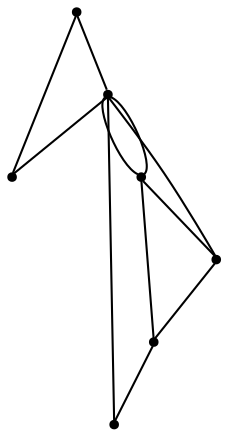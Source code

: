 graph {
  node [shape=point,comment="{\"directed\":false,\"doi\":\"10.1007/3-540-45848-4_12\",\"figure\":\"2 (1)\"}"]

  v0 [pos="1184.958267211914,2783.9701697939918"]
  v1 [pos="1158.9583079020183,2886.720312209356"]
  v2 [pos="1070.3333695729575,2776.345098586309"]
  v3 [pos="989.4583543141684,2631.720261346726"]
  v4 [pos="1074.9583085378013,2681.470271519252"]
  v5 [pos="973.0833212534587,2867.220342726934"]
  v6 [pos="967.8333441416423,2740.7201494489395"]

  v0 -- v1 [id="-1",pos="1184.958267211914,2783.9701697939918 1158.9583079020183,2886.720312209356 1158.9583079020183,2886.720312209356 1158.9583079020183,2886.720312209356"]
  v0 -- v2 [id="-2",pos="1184.958267211914,2783.9701697939918 1070.3333695729575,2776.345098586309 1070.3333695729575,2776.345098586309 1070.3333695729575,2776.345098586309"]
  v2 -- v5 [id="-8",pos="1070.3333695729575,2776.345098586309 1056.4083099365234,2780.2910214378717 1056.4083099365234,2780.2910214378717 1056.4083099365234,2780.2910214378717 1054.4499715169272,2781.316157749721 1054.4499715169272,2781.316157749721 1054.4499715169272,2781.316157749721 1052.0291646321616,2782.6202755882623 1052.0291646321616,2782.6202755882623 1052.0291646321616,2782.6202755882623 1049.2333094278972,2784.1118222191217 1049.2333094278972,2784.1118222191217 1049.2333094278972,2784.1118222191217 1046.066665649414,2785.79105195545 1046.066665649414,2785.79105195545 1046.066665649414,2785.79105195545 1042.8082784016929,2787.5577654157364 1042.8082784016929,2787.5577654157364 1042.8082784016929,2787.5577654157364 1039.4541422526042,2789.3285478864395 1039.4541422526042,2789.3285478864395 1039.4541422526042,2789.3285478864395 1036.099942525228,2791.1911374046686 1036.099942525228,2791.1911374046686 1036.099942525228,2791.1911374046686 1032.9332987467449,2793.0534726097467 1032.9332987467449,2793.0534726097467 1032.9332987467449,2793.0534726097467 1029.8582712809246,2794.824509393601 1029.8582712809246,2794.824509393601 1029.8582712809246,2794.824509393601 1026.9707997639975,2796.503484816778 1026.9707997639975,2796.503484816778 1026.9707997639975,2796.503484816778 1024.2666244506836,2798.1786455426895 1024.2666244506836,2798.1786455426895 1024.2666244506836,2798.1786455426895 1021.7541376749675,2799.670192173549 1021.7541376749675,2799.670192173549 1021.7541376749675,2799.670192173549 1019.5166269938152,2801.253545851934 1019.5166269938152,2801.253545851934 1019.5166269938152,2801.253545851934 1017.3749923706056,2802.7450924827936 1017.3749923706056,2802.7450924827936 1017.3749923706056,2802.7450924827936 1015.3249740600587,2804.1410173688614 1015.3249740600587,2804.1410173688614 1015.3249740600587,2804.1410173688614 1013.4624481201173,2805.6328183128717 1013.4624481201173,2805.6328183128717 1013.4624481201173,2805.6328183128717 1011.6916656494142,2807.0284888857886 1011.6916656494142,2807.0284888857886 1011.6916656494142,2807.0284888857886 1009.9208196004232,2808.520289829799 1009.9208196004232,2808.520289829799 1009.9208196004232,2808.520289829799 1008.3374659220378,2810.0118364606583 1008.3374659220378,2810.0118364606583 1008.3374659220378,2810.0118364606583 1006.6624959309896,2811.499314081101 1006.6624959309896,2811.499314081101 1006.6624959309896,2811.499314081101 1005.0791422526042,2813.0826677594864 1005.0791422526042,2813.0826677594864 1005.0791422526042,2813.0826677594864 1003.4957885742189,2814.7618974958145 1003.4957885742189,2814.7618974958145 1003.4957885742189,2814.7618974958145 1002.0041147867839,2816.5326799665177 1002.0041147867839,2816.5326799665177 1002.0041147867839,2816.5326799665177 1000.4208246866863,2818.2993934268043 1000.4208246866863,2818.2993934268043 1000.4208246866863,2818.2993934268043 998.8374710083009,2820.349411737351 998.8374710083009,2820.349411737351 998.8374710083009,2820.349411737351 997.1583048502605,2822.4953061058404 997.1583048502605,2822.4953061058404 997.1583048502605,2822.4953061058404 995.4833348592123,2824.8202369326636 995.4833348592123,2824.8202369326636 995.4833348592123,2824.8202369326636 993.7124888102214,2827.245112827846 993.7124888102214,2827.245112827846 993.7124888102214,2827.245112827846 991.84996287028,2829.945155552455 991.84996287028,2829.945155552455 991.84996287028,2829.945155552455 989.8916244506837,2832.8326270693824 989.8916244506837,2832.8326270693824 989.8916244506837,2832.8326270693824 987.9374821980795,2835.815974644252 987.9374821980795,2835.815974644252 987.9374821980795,2835.815974644252 985.9791437784831,2838.891129266648 985.9791437784831,2838.891129266648 985.9791437784831,2838.891129266648 983.9291254679363,2841.961960565476 983.9291254679363,2841.961960565476 983.9291254679363,2841.961960565476 981.9749832153321,2845.036860874721 981.9749832153321,2845.036860874721 981.9749832153321,2845.036860874721 980.2041371663412,2847.924332391648 980.2041371663412,2847.924332391648 980.2041371663412,2847.924332391648 978.5291671752931,2850.5328223818824 978.5291671752931,2850.5328223818824 978.5291671752931,2850.5328223818824 977.1291097005209,2852.7702694847467 977.1291097005209,2852.7702694847467 977.1291097005209,2852.7702694847467 973.0833212534587,2867.220342726934 973.0833212534587,2867.220342726934 973.0833212534587,2867.220342726934"]
  v3 -- v4 [id="-9",pos="989.4583543141684,2631.720261346726 1074.9583085378013,2681.470271519252 1074.9583085378013,2681.470271519252 1074.9583085378013,2681.470271519252"]
  v3 -- v5 [id="-15",pos="989.4583543141684,2631.720261346726 976.4791488647462,2636.9242713564918 976.4791488647462,2636.9242713564918 976.4791488647462,2636.9242713564918 975.1749674479167,2638.2283891950333 975.1749674479167,2638.2283891950333 975.1749674479167,2638.2283891950333 973.3124415079753,2639.8117428734186 973.3124415079753,2639.8117428734186 973.3124415079753,2639.8117428734186 971.1666107177736,2641.8617611839654 971.1666107177736,2641.8617611839654 971.1666107177736,2641.8617611839654 968.6541239420574,2644.282568068731 968.6541239420574,2644.282568068731 968.6541239420574,2644.282568068731 965.7666524251302,2646.9826107933404 965.7666524251302,2646.9826107933404 965.7666524251302,2646.9826107933404 962.6916249593099,2650.0577654157364 962.6916249593099,2650.0577654157364 962.6916249593099,2650.0577654157364 959.3374888102214,2653.224218459356 959.3374888102214,2653.224218459356 959.3374888102214,2653.224218459356 955.9832890828451,2656.578608921596 955.9832890828451,2656.578608921596 955.9832890828451,2656.578608921596 952.537473042806,2660.120173863002 952.537473042806,2660.120173863002 952.537473042806,2660.120173863002 949.091657002767,2663.5658627464654 949.091657002767,2663.5658627464654 949.091657002767,2663.5658627464654 942.5708134969076,2670.457749139695 942.5708134969076,2670.457749139695 942.5708134969076,2670.457749139695 939.4957860310873,2673.8118852887833 939.4957860310873,2673.8118852887833 939.4957860310873,2673.8118852887833 936.6083145141603,2677.074214390346 936.6083145141603,2677.074214390346 936.6083145141603,2677.074214390346 933.9999516805013,2680.2409217471168 933.9999516805013,2680.2409217471168 933.9999516805013,2680.2409217471168 931.4832687377931,2683.3160763695123 931.4832687377931,2683.3160763695123 931.4832687377931,2683.3160763695123 929.2458216349285,2686.2035478864395 929.2458216349285,2686.2035478864395 929.2458216349285,2686.2035478864395 927.104123433431,2689.0910194033668 927.104123433431,2689.0910194033668 927.104123433431,2689.0910194033668 925.2415974934896,2691.791062127976 925.2415974934896,2691.791062127976 925.2415974934896,2691.791062127976 923.5666275024415,2694.495173863002 923.5666275024415,2694.495173863002 923.5666275024415,2694.495173863002 922.0749537150066,2697.1034095400855 922.0749537150066,2697.1034095400855 922.0749537150066,2697.1034095400855 920.7707722981771,2699.616023472377 920.7707722981771,2699.616023472377 920.7707722981771,2699.616023472377 919.6499506632488,2702.1327064150855 919.6499506632488,2702.1327064150855 919.6499506632488,2702.1327064150855 918.6291376749675,2704.6493893577936 918.6291376749675,2704.6493893577936 918.6291376749675,2704.6493893577936 917.7874883015951,2707.161748976934 917.7874883015951,2707.161748976934 917.7874883015951,2707.161748976934 917.1374638875326,2709.6784319196427 917.1374638875326,2709.6784319196427 917.1374638875326,2709.6784319196427 916.5791193644206,2712.195114862351 916.5791193644206,2712.195114862351 916.5791193644206,2712.195114862351 916.0207748413087,2714.8951575869605 916.0207748413087,2714.8951575869605 916.0207748413087,2714.8951575869605 915.6457901000978,2717.6910763695123 915.6457901000978,2717.6910763695123 915.6457901000978,2717.6910763695123 915.2749379475912,2723.4660194033668 915.2749379475912,2723.4660194033668 915.2749379475912,2723.4660194033668 915.2749379475912,2726.4493669782364 915.2749379475912,2726.4493669782364 915.2749379475912,2726.4493669782364 915.3666178385417,2729.4283912295386 915.3666178385417,2729.4283912295386 915.3666178385417,2729.4283912295386 915.9249623616537,2735.76180594308 915.9249623616537,2735.76180594308 915.9249623616537,2735.76180594308 916.3916269938152,2739.0243893577936 916.3916269938152,2739.0243893577936 916.3916269938152,2739.0243893577936 916.9499715169271,2742.2826494489395 916.9499715169271,2742.2826494489395 916.9499715169271,2742.2826494489395 917.5083160400392,2745.636785598028 917.5083160400392,2745.636785598028 917.5083160400392,2745.636785598028 918.999989827474,2752.345057896205 918.999989827474,2752.345057896205 918.999989827474,2752.345057896205 919.933319091797,2755.79100109282 919.933319091797,2755.79100109282 919.933319091797,2755.79100109282 920.8624521891277,2759.1451372419083 920.8624521891277,2759.1451372419083 920.8624521891277,2759.1451372419083 921.8874613444011,2762.591080438523 921.8874613444011,2762.591080438523 921.8874613444011,2762.591080438523 922.9124704996746,2765.9452165876114 922.9124704996746,2765.9452165876114 922.9124704996746,2765.9452165876114 925.1499811808269,2772.466060093471 925.1499811808269,2772.466060093471 925.1499811808269,2772.466060093471 926.3582865397136,2775.7283891950333 926.3582865397136,2775.7283891950333 926.3582865397136,2775.7283891950333 927.5707880655925,2778.8035438174293 927.5707880655925,2778.8035438174293 927.5707880655925,2778.8035438174293 928.6874771118165,2781.8743751162574 928.6874771118165,2781.8743751162574 928.6874771118165,2781.8743751162574 929.8999786376954,2784.857722691127 929.8999786376954,2784.857722691127 929.8999786376954,2784.857722691127 931.1124801635743,2787.7451942080543 931.1124801635743,2787.7451942080543 931.1124801635743,2787.7451942080543 932.320785522461,2790.541112990606 932.320785522461,2790.541112990606 932.320785522461,2790.541112990606 933.4374745686849,2793.2409014020645 933.4374745686849,2793.2409014020645 933.4374745686849,2793.2409014020645 935.6749852498373,2798.4576270693824 935.6749852498373,2798.4576270693824 935.6749852498373,2798.4576270693824 937.9124323527019,2803.303564162481 937.9124323527019,2803.303564162481 937.9124323527019,2803.303564162481 939.1208012898763,2806.1910356794083 939.1208012898763,2806.1910356794083 939.1208012898763,2806.1910356794083 940.4249827067058,2808.986700148809 940.4249827067058,2808.986700148809 940.4249827067058,2808.986700148809 941.6374842325847,2811.778549920945 941.6374842325847,2811.778549920945 941.6374842325847,2811.778549920945 942.8499857584636,2814.482661655971 942.8499857584636,2814.482661655971 942.8499857584636,2814.482661655971 944.0582911173503,2817.274257114955 944.0582911173503,2817.274257114955 944.0582911173503,2817.274257114955 945.3624725341798,2820.0701758975074 945.3624725341798,2820.0701758975074 945.3624725341798,2820.0701758975074 946.5749740600587,2822.866094680059 946.5749740600587,2822.866094680059 946.5749740600587,2822.866094680059 947.8791554768881,2825.7535661969864 947.8791554768881,2825.7535661969864 947.8791554768881,2825.7535661969864 949.1832733154298,2828.736913771856 949.1832733154298,2828.736913771856 949.1832733154298,2828.736913771856 950.5791346232097,2831.807745070684 950.5791346232097,2831.807745070684 950.5791346232097,2831.807745070684 951.9791285196941,2835.0700741722467 951.9791285196941,2835.0700741722467 951.9791285196941,2835.0700741722467 953.4666061401368,2838.3285885765436 953.4666061401368,2838.3285885765436 953.4666061401368,2838.3285885765436 954.9582799275717,2841.6827247256324 954.9582799275717,2841.6827247256324 954.9582799275717,2841.6827247256324 956.3541412353517,2844.945053827195 956.3541412353517,2844.945053827195 956.3541412353517,2844.945053827195 957.754135131836,2848.1117611839654 957.754135131836,2848.1117611839654 957.754135131836,2848.1117611839654 959.1499328613282,2851.0910397484186 959.1499328613282,2851.0910397484186 959.1499328613282,2851.0910397484186 960.2708180745443,2853.699275425502 960.2708180745443,2853.699275425502 960.2708180745443,2853.699275425502 961.2916310628256,2856.0285295758927 961.2916310628256,2856.0285295758927 961.2916310628256,2856.0285295758927 962.133280436198,2857.799312046596 962.133280436198,2857.799312046596 962.133280436198,2857.799312046596 973.0833212534587,2867.220342726934 973.0833212534587,2867.220342726934 973.0833212534587,2867.220342726934"]
  v6 -- v3 [id="-17",pos="967.8333441416423,2740.7201494489395 989.4583543141684,2631.720261346726 989.4583543141684,2631.720261346726 989.4583543141684,2631.720261346726"]
  v5 -- v6 [id="-18",pos="973.0833212534587,2867.220342726934 967.8333441416423,2740.7201494489395 967.8333441416423,2740.7201494489395 967.8333441416423,2740.7201494489395"]
  v6 -- v2 [id="-21",pos="967.8333441416423,2740.7201494489395 1070.3333695729575,2776.345098586309 1070.3333695729575,2776.345098586309 1070.3333695729575,2776.345098586309"]
  v2 -- v1 [id="-3",pos="1070.3333695729575,2776.345098586309 1158.9583079020183,2886.720312209356 1158.9583079020183,2886.720312209356 1158.9583079020183,2886.720312209356"]
  v2 -- v4 [id="-4",pos="1070.3333695729575,2776.345098586309 1074.9583085378013,2681.470271519252 1074.9583085378013,2681.470271519252 1074.9583085378013,2681.470271519252"]
  v5 -- v2 [id="-10",pos="973.0833212534587,2867.220342726934 986.7249806722006,2864.8783729189918 986.7249806722006,2864.8783729189918 986.7249806722006,2864.8783729189918 987.749989827474,2864.507584344773 987.749989827474,2864.507584344773 987.749989827474,2864.507584344773 989.3332799275717,2863.9493669782364 989.3332799275717,2863.9493669782364 989.3332799275717,2863.9493669782364 991.3832982381185,2863.295019240606 991.3832982381185,2863.295019240606 991.3832982381185,2863.295019240606 993.9916610717775,2862.366013299851 993.9916610717775,2862.366013299851 993.9916610717775,2862.366013299851 997.0666249593099,2861.245000930059 997.0666249593099,2861.245000930059 997.0666249593099,2861.245000930059 1000.3249486287435,2860.0367591494605 1000.3249486287435,2860.0367591494605 1000.3249486287435,2860.0367591494605 1007.4082692464193,2857.428523472377 1007.4082692464193,2857.428523472377 1007.4082692464193,2857.428523472377 1010.8541488647462,2856.0285295758927 1010.8541488647462,2856.0285295758927 1010.8541488647462,2856.0285295758927 1014.2999649047853,2854.7241574242 1014.2999649047853,2854.7241574242 1014.2999649047853,2854.7241574242 1017.4666086832683,2853.3284868512833 1017.4666086832683,2853.3284868512833 1017.4666086832683,2853.3284868512833 1020.4499562581381,2852.0243690127418 1020.4499562581381,2852.0243690127418 1020.4499562581381,2852.0243690127418 1023.2416152954103,2850.811803908575 1023.2416152954103,2850.811803908575 1023.2416152954103,2850.811803908575 1025.849978129069,2849.5076860700333 1025.849978129069,2849.5076860700333 1025.849978129069,2849.5076860700333 1028.1791051228843,2848.2991899762833 1028.1791051228843,2848.2991899762833 1028.1791051228843,2848.2991899762833 1030.4166158040366,2847.0868791852677 1030.4166158040366,2847.0868791852677 1030.4166158040366,2847.0868791852677 1032.3749542236328,2845.782507033575 1032.3749542236328,2845.782507033575 1032.3749542236328,2845.782507033575 1034.2374801635742,2844.570196242559 1034.2374801635742,2844.570196242559 1034.2374801635742,2844.570196242559 1037.5916163126628,2841.961706252325 1037.5916163126628,2841.961706252325 1037.5916163126628,2841.961706252325 1039.1749699910483,2840.5660356794083 1039.1749699910483,2840.5660356794083 1039.1749699910483,2840.5660356794083 1040.5707677205405,2839.1701107933404 1040.5707677205405,2839.1701107933404 1040.5707677205405,2839.1701107933404 1042.0624415079753,2837.586757114955 1042.0624415079753,2837.586757114955 1042.0624415079753,2837.586757114955 1043.3666229248047,2835.999334426153 1043.3666229248047,2835.999334426153 1043.3666229248047,2835.999334426153 1044.7624842325847,2834.3241737002418 1044.7624842325847,2834.3241737002418 1044.7624842325847,2834.3241737002418 1046.0666020711265,2832.4618384951636 1046.0666020711265,2832.4618384951636 1046.0666020711265,2832.4618384951636 1047.3707834879558,2830.4118201846168 1047.3707834879558,2830.4118201846168 1047.3707834879558,2830.4118201846168 1048.6749649047852,2828.2699948265436 1048.6749649047852,2828.2699948265436 1048.6749649047852,2828.2699948265436 1049.9791463216147,2825.8451189313614 1049.9791463216147,2825.8451189313614 1049.9791463216147,2825.8451189313614 1051.2832641601562,2823.33250499907 1051.2832641601562,2823.33250499907 1051.2832641601562,2823.33250499907 1052.6833216349285,2820.5368405296686 1052.6833216349285,2820.5368405296686 1052.6833216349285,2820.5368405296686 1054.0791193644206,2817.5575619652154 1054.0791193644206,2817.5575619652154 1054.0791193644206,2817.5575619652154 1055.4749806722007,2814.482661655971 1055.4749806722007,2814.482661655971 1055.4749806722007,2814.482661655971 1056.9666544596355,2811.2200782412574 1056.9666544596355,2811.2200782412574 1056.9666544596355,2811.2200782412574 1058.3624521891277,2807.9618181501114 1058.3624521891277,2807.9618181501114 1058.3624521891277,2807.9618181501114 1059.666633605957,2804.699234735398 1059.666633605957,2804.699234735398 1059.666633605957,2804.699234735398 1060.9708150227866,2801.624334426153 1060.9708150227866,2801.624334426153 1060.9708150227866,2801.624334426153 1062.0916366577148,2798.9242917015436 1062.0916366577148,2798.9242917015436 1062.0916366577148,2798.9242917015436 1063.0207697550456,2796.503484816778 1063.0207697550456,2796.503484816778 1063.0207697550456,2796.503484816778 1063.7666066487632,2794.545019240606 1063.7666066487632,2794.545019240606 1063.7666066487632,2794.545019240606 1064.324951171875,2793.1493486676895 1064.324951171875,2793.1493486676895 1064.324951171875,2793.1493486676895 1064.699935913086,2792.1242123558404 1064.699935913086,2792.1242123558404 1064.699935913086,2792.1242123558404 1064.883295694987,2791.6575477236793 1064.883295694987,2791.6575477236793 1064.883295694987,2791.6575477236793 1070.3333695729575,2776.345098586309 1070.3333695729575,2776.345098586309 1070.3333695729575,2776.345098586309"]
}
